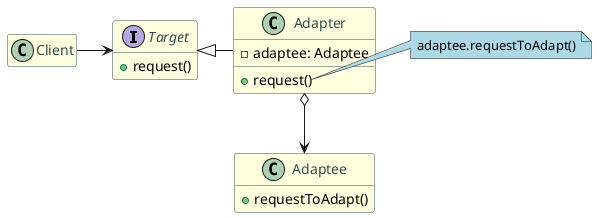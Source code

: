@startuml
interface Target {
    + request()
}

class Adaptee {
    + requestToAdapt()
}

class Adapter {
    - adaptee: Adaptee
    + request()
}

class Client {
   }

Client -> Target
Target <|- Adapter
Adapter o--> Adaptee

note right of Adapter::request #LightBlue
adaptee.requestToAdapt()
end note

hide empty fields
hide empty methods

skinparam class {
  BackgroundColor LightYellow
  BorderColor DarkSlateGray
  ArrowColor DarkSlateGray
  FontColor DarkSlateGray
}
@enduml
